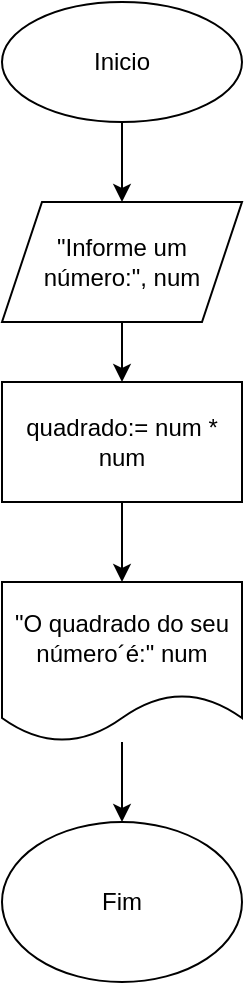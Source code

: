 <mxfile version="17.4.5" type="device"><diagram id="-59eje_aDx6_KyEFAJYD" name="Page-1"><mxGraphModel dx="1422" dy="747" grid="1" gridSize="10" guides="1" tooltips="1" connect="1" arrows="1" fold="1" page="1" pageScale="1" pageWidth="827" pageHeight="1169" math="0" shadow="0"><root><mxCell id="0"/><mxCell id="1" parent="0"/><mxCell id="CXXlRNXr9uYeyur56TS1-6" style="edgeStyle=orthogonalEdgeStyle;rounded=0;orthogonalLoop=1;jettySize=auto;html=1;entryX=0.5;entryY=0;entryDx=0;entryDy=0;" edge="1" parent="1" source="CXXlRNXr9uYeyur56TS1-1" target="CXXlRNXr9uYeyur56TS1-2"><mxGeometry relative="1" as="geometry"/></mxCell><mxCell id="CXXlRNXr9uYeyur56TS1-1" value="Inicio" style="ellipse;whiteSpace=wrap;html=1;" vertex="1" parent="1"><mxGeometry x="340" y="10" width="120" height="60" as="geometry"/></mxCell><mxCell id="CXXlRNXr9uYeyur56TS1-7" style="edgeStyle=orthogonalEdgeStyle;rounded=0;orthogonalLoop=1;jettySize=auto;html=1;entryX=0.5;entryY=0;entryDx=0;entryDy=0;" edge="1" parent="1" source="CXXlRNXr9uYeyur56TS1-2" target="CXXlRNXr9uYeyur56TS1-3"><mxGeometry relative="1" as="geometry"/></mxCell><mxCell id="CXXlRNXr9uYeyur56TS1-2" value="&quot;Informe um número:&quot;, num&lt;br&gt;" style="shape=parallelogram;perimeter=parallelogramPerimeter;whiteSpace=wrap;html=1;fixedSize=1;" vertex="1" parent="1"><mxGeometry x="340" y="110" width="120" height="60" as="geometry"/></mxCell><mxCell id="CXXlRNXr9uYeyur56TS1-8" value="" style="edgeStyle=orthogonalEdgeStyle;rounded=0;orthogonalLoop=1;jettySize=auto;html=1;" edge="1" parent="1" source="CXXlRNXr9uYeyur56TS1-3" target="CXXlRNXr9uYeyur56TS1-4"><mxGeometry relative="1" as="geometry"/></mxCell><mxCell id="CXXlRNXr9uYeyur56TS1-3" value="quadrado:= num * num" style="rounded=0;whiteSpace=wrap;html=1;" vertex="1" parent="1"><mxGeometry x="340" y="200" width="120" height="60" as="geometry"/></mxCell><mxCell id="CXXlRNXr9uYeyur56TS1-9" value="" style="edgeStyle=orthogonalEdgeStyle;rounded=0;orthogonalLoop=1;jettySize=auto;html=1;" edge="1" parent="1" source="CXXlRNXr9uYeyur56TS1-4" target="CXXlRNXr9uYeyur56TS1-5"><mxGeometry relative="1" as="geometry"/></mxCell><mxCell id="CXXlRNXr9uYeyur56TS1-4" value="&quot;O quadrado do seu número´é:&quot; num" style="shape=document;whiteSpace=wrap;html=1;boundedLbl=1;" vertex="1" parent="1"><mxGeometry x="340" y="300" width="120" height="80" as="geometry"/></mxCell><mxCell id="CXXlRNXr9uYeyur56TS1-5" value="Fim" style="ellipse;whiteSpace=wrap;html=1;" vertex="1" parent="1"><mxGeometry x="340" y="420" width="120" height="80" as="geometry"/></mxCell></root></mxGraphModel></diagram></mxfile>
